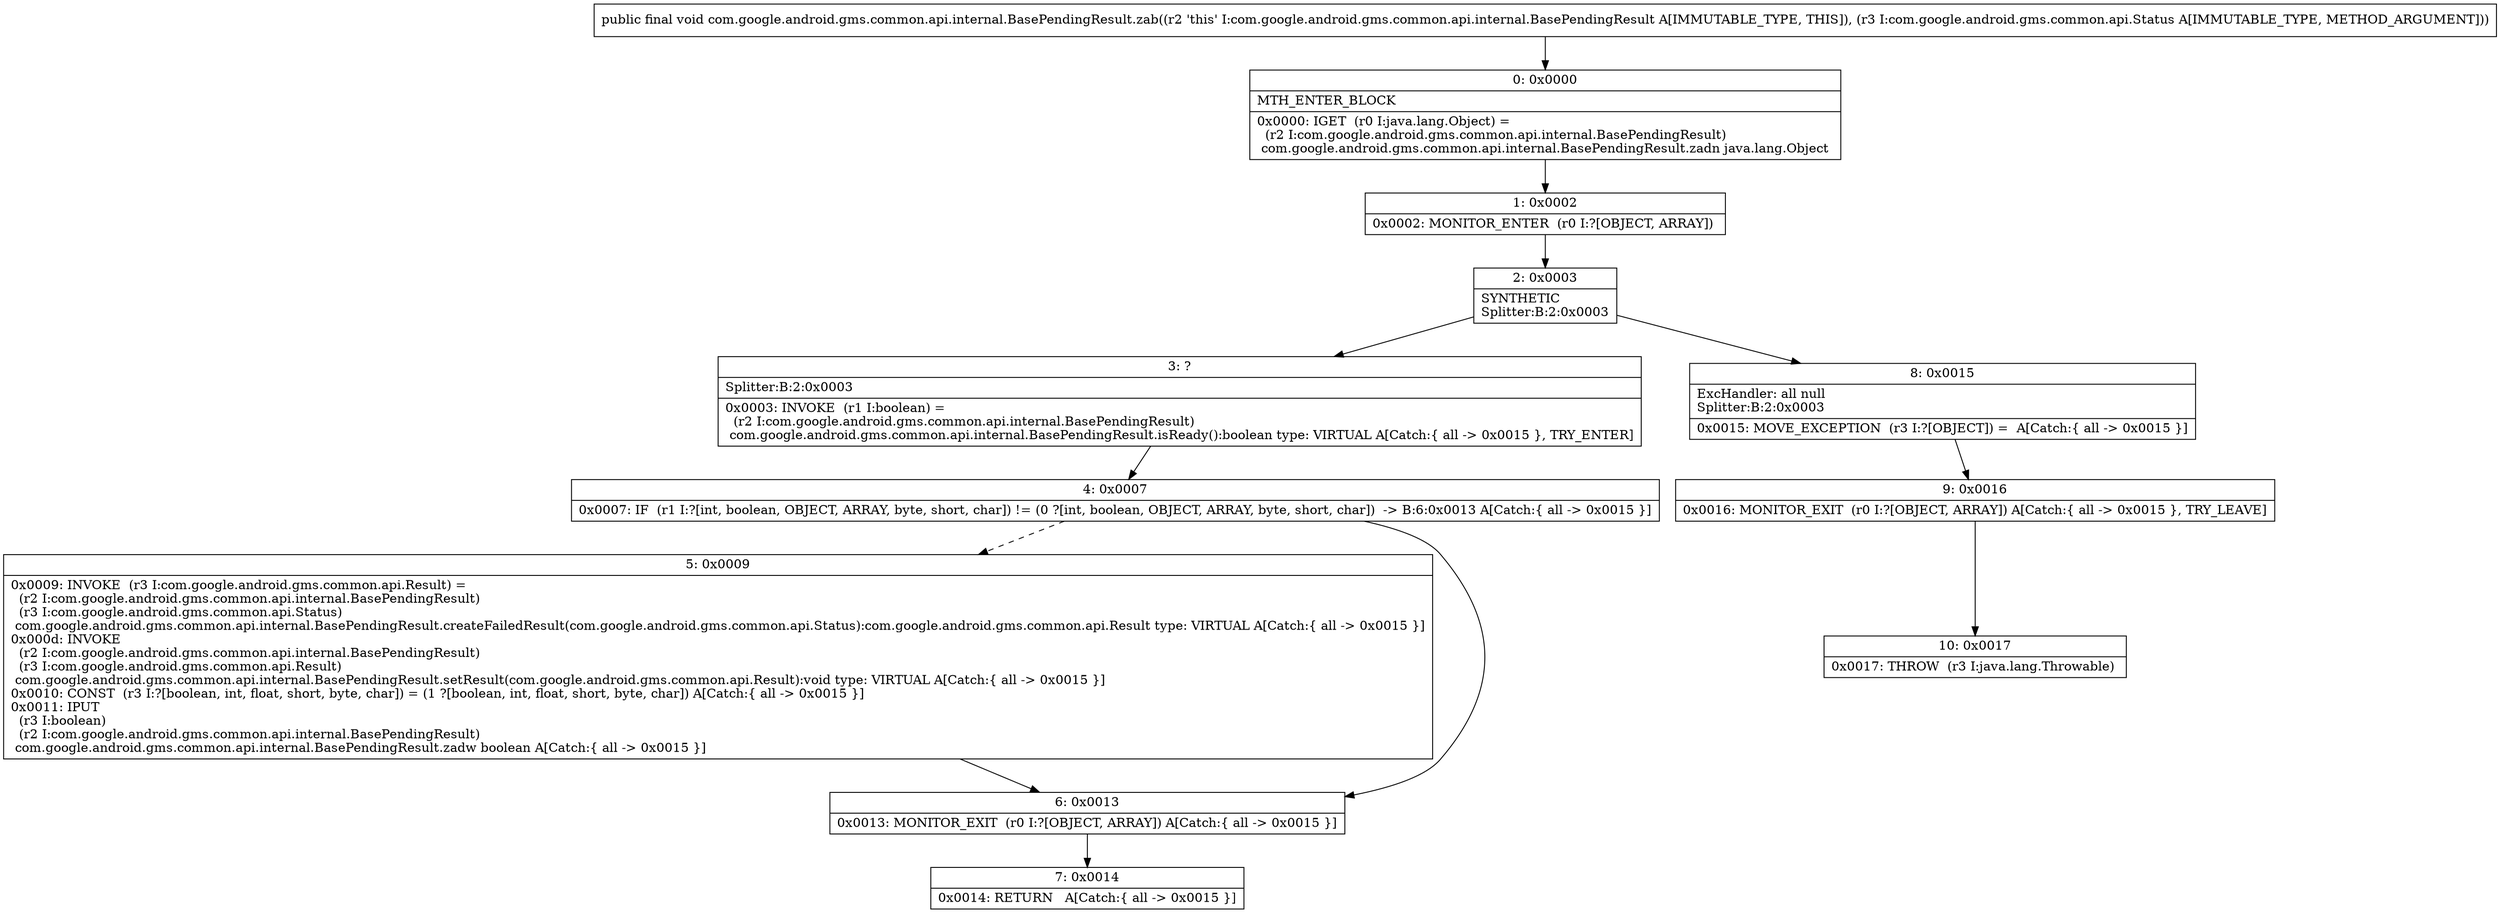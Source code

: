 digraph "CFG forcom.google.android.gms.common.api.internal.BasePendingResult.zab(Lcom\/google\/android\/gms\/common\/api\/Status;)V" {
Node_0 [shape=record,label="{0\:\ 0x0000|MTH_ENTER_BLOCK\l|0x0000: IGET  (r0 I:java.lang.Object) = \l  (r2 I:com.google.android.gms.common.api.internal.BasePendingResult)\l com.google.android.gms.common.api.internal.BasePendingResult.zadn java.lang.Object \l}"];
Node_1 [shape=record,label="{1\:\ 0x0002|0x0002: MONITOR_ENTER  (r0 I:?[OBJECT, ARRAY]) \l}"];
Node_2 [shape=record,label="{2\:\ 0x0003|SYNTHETIC\lSplitter:B:2:0x0003\l}"];
Node_3 [shape=record,label="{3\:\ ?|Splitter:B:2:0x0003\l|0x0003: INVOKE  (r1 I:boolean) = \l  (r2 I:com.google.android.gms.common.api.internal.BasePendingResult)\l com.google.android.gms.common.api.internal.BasePendingResult.isReady():boolean type: VIRTUAL A[Catch:\{ all \-\> 0x0015 \}, TRY_ENTER]\l}"];
Node_4 [shape=record,label="{4\:\ 0x0007|0x0007: IF  (r1 I:?[int, boolean, OBJECT, ARRAY, byte, short, char]) != (0 ?[int, boolean, OBJECT, ARRAY, byte, short, char])  \-\> B:6:0x0013 A[Catch:\{ all \-\> 0x0015 \}]\l}"];
Node_5 [shape=record,label="{5\:\ 0x0009|0x0009: INVOKE  (r3 I:com.google.android.gms.common.api.Result) = \l  (r2 I:com.google.android.gms.common.api.internal.BasePendingResult)\l  (r3 I:com.google.android.gms.common.api.Status)\l com.google.android.gms.common.api.internal.BasePendingResult.createFailedResult(com.google.android.gms.common.api.Status):com.google.android.gms.common.api.Result type: VIRTUAL A[Catch:\{ all \-\> 0x0015 \}]\l0x000d: INVOKE  \l  (r2 I:com.google.android.gms.common.api.internal.BasePendingResult)\l  (r3 I:com.google.android.gms.common.api.Result)\l com.google.android.gms.common.api.internal.BasePendingResult.setResult(com.google.android.gms.common.api.Result):void type: VIRTUAL A[Catch:\{ all \-\> 0x0015 \}]\l0x0010: CONST  (r3 I:?[boolean, int, float, short, byte, char]) = (1 ?[boolean, int, float, short, byte, char]) A[Catch:\{ all \-\> 0x0015 \}]\l0x0011: IPUT  \l  (r3 I:boolean)\l  (r2 I:com.google.android.gms.common.api.internal.BasePendingResult)\l com.google.android.gms.common.api.internal.BasePendingResult.zadw boolean A[Catch:\{ all \-\> 0x0015 \}]\l}"];
Node_6 [shape=record,label="{6\:\ 0x0013|0x0013: MONITOR_EXIT  (r0 I:?[OBJECT, ARRAY]) A[Catch:\{ all \-\> 0x0015 \}]\l}"];
Node_7 [shape=record,label="{7\:\ 0x0014|0x0014: RETURN   A[Catch:\{ all \-\> 0x0015 \}]\l}"];
Node_8 [shape=record,label="{8\:\ 0x0015|ExcHandler: all null\lSplitter:B:2:0x0003\l|0x0015: MOVE_EXCEPTION  (r3 I:?[OBJECT]) =  A[Catch:\{ all \-\> 0x0015 \}]\l}"];
Node_9 [shape=record,label="{9\:\ 0x0016|0x0016: MONITOR_EXIT  (r0 I:?[OBJECT, ARRAY]) A[Catch:\{ all \-\> 0x0015 \}, TRY_LEAVE]\l}"];
Node_10 [shape=record,label="{10\:\ 0x0017|0x0017: THROW  (r3 I:java.lang.Throwable) \l}"];
MethodNode[shape=record,label="{public final void com.google.android.gms.common.api.internal.BasePendingResult.zab((r2 'this' I:com.google.android.gms.common.api.internal.BasePendingResult A[IMMUTABLE_TYPE, THIS]), (r3 I:com.google.android.gms.common.api.Status A[IMMUTABLE_TYPE, METHOD_ARGUMENT])) }"];
MethodNode -> Node_0;
Node_0 -> Node_1;
Node_1 -> Node_2;
Node_2 -> Node_3;
Node_2 -> Node_8;
Node_3 -> Node_4;
Node_4 -> Node_5[style=dashed];
Node_4 -> Node_6;
Node_5 -> Node_6;
Node_6 -> Node_7;
Node_8 -> Node_9;
Node_9 -> Node_10;
}

